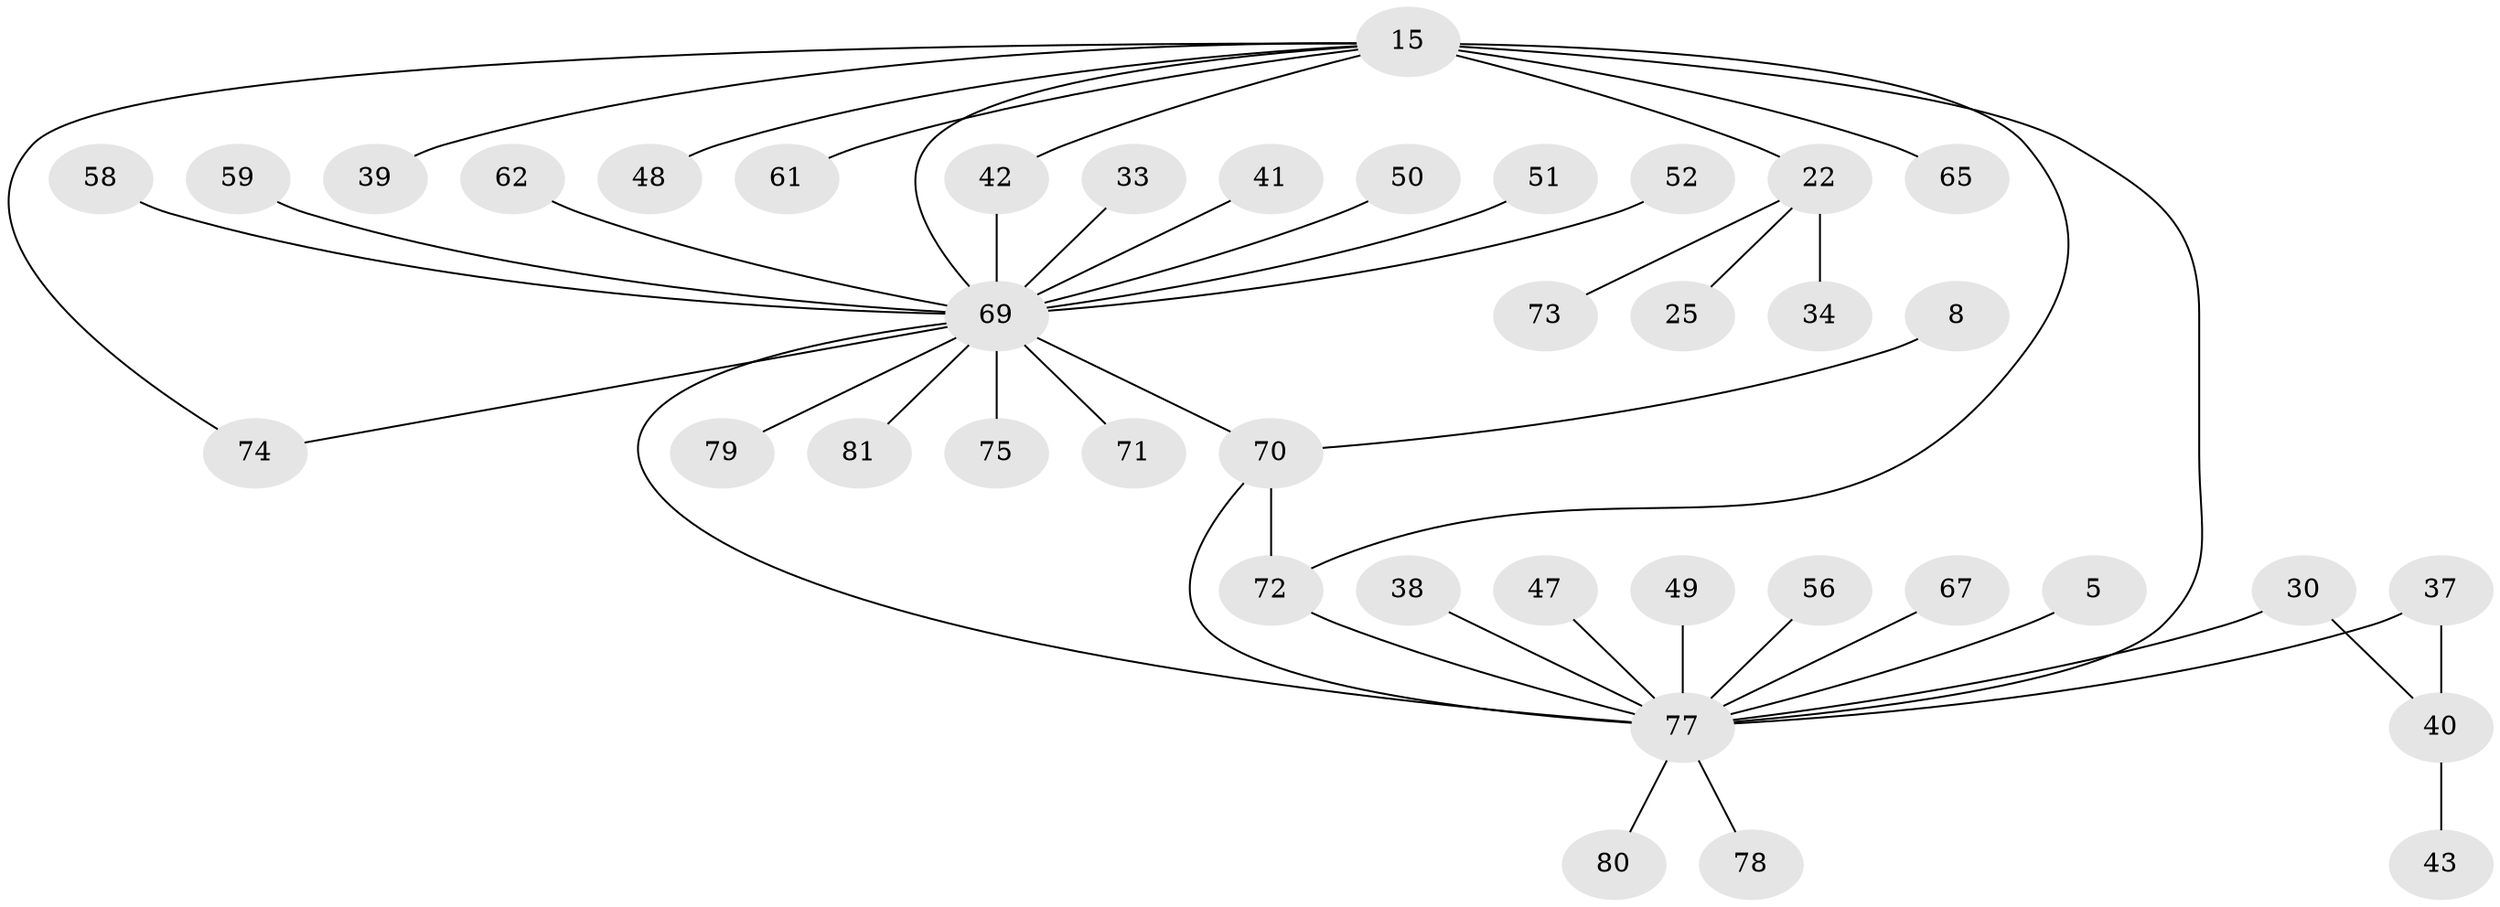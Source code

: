 // original degree distribution, {10: 0.024691358024691357, 15: 0.012345679012345678, 4: 0.07407407407407407, 8: 0.012345679012345678, 1: 0.4567901234567901, 3: 0.12345679012345678, 5: 0.037037037037037035, 2: 0.2345679012345679, 7: 0.012345679012345678, 6: 0.012345679012345678}
// Generated by graph-tools (version 1.1) at 2025/47/03/09/25 04:47:22]
// undirected, 40 vertices, 46 edges
graph export_dot {
graph [start="1"]
  node [color=gray90,style=filled];
  5;
  8;
  15 [super="+12"];
  22;
  25;
  30 [super="+6"];
  33 [super="+27"];
  34;
  37 [super="+31"];
  38;
  39;
  40;
  41;
  42 [super="+28"];
  43;
  47;
  48;
  49 [super="+36"];
  50 [super="+18"];
  51;
  52;
  56 [super="+24"];
  58;
  59;
  61;
  62;
  65;
  67;
  69 [super="+19"];
  70 [super="+29+23+32"];
  71;
  72 [super="+44+60+68+20"];
  73 [super="+46"];
  74 [super="+16+53+35+63"];
  75;
  77 [super="+21+26+66+4"];
  78;
  79 [super="+76"];
  80 [super="+55"];
  81 [super="+57"];
  5 -- 77;
  8 -- 70;
  15 -- 22 [weight=2];
  15 -- 65;
  15 -- 69;
  15 -- 39;
  15 -- 48;
  15 -- 61;
  15 -- 74;
  15 -- 42;
  15 -- 72;
  15 -- 77 [weight=2];
  22 -- 25;
  22 -- 34;
  22 -- 73;
  30 -- 40;
  30 -- 77;
  33 -- 69;
  37 -- 40 [weight=2];
  37 -- 77 [weight=3];
  38 -- 77;
  40 -- 43;
  41 -- 69;
  42 -- 69;
  47 -- 77;
  49 -- 77;
  50 -- 69;
  51 -- 69;
  52 -- 69;
  56 -- 77;
  58 -- 69;
  59 -- 69;
  62 -- 69;
  67 -- 77;
  69 -- 70 [weight=3];
  69 -- 71;
  69 -- 74;
  69 -- 75;
  69 -- 77 [weight=2];
  69 -- 79;
  69 -- 81;
  70 -- 77 [weight=3];
  70 -- 72 [weight=2];
  72 -- 77 [weight=2];
  77 -- 78;
  77 -- 80;
}
